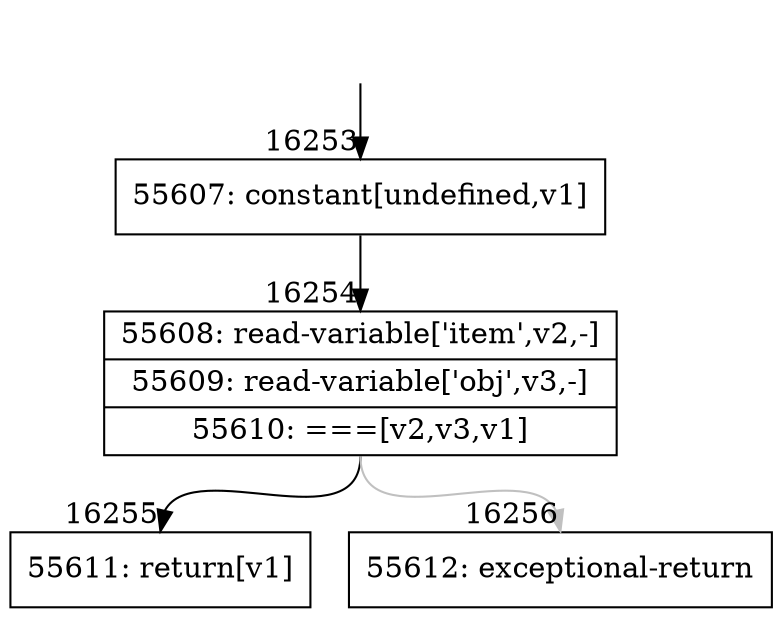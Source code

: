 digraph {
rankdir="TD"
BB_entry1383[shape=none,label=""];
BB_entry1383 -> BB16253 [tailport=s, headport=n, headlabel="    16253"]
BB16253 [shape=record label="{55607: constant[undefined,v1]}" ] 
BB16253 -> BB16254 [tailport=s, headport=n, headlabel="      16254"]
BB16254 [shape=record label="{55608: read-variable['item',v2,-]|55609: read-variable['obj',v3,-]|55610: ===[v2,v3,v1]}" ] 
BB16254 -> BB16255 [tailport=s, headport=n, headlabel="      16255"]
BB16254 -> BB16256 [tailport=s, headport=n, color=gray, headlabel="      16256"]
BB16255 [shape=record label="{55611: return[v1]}" ] 
BB16256 [shape=record label="{55612: exceptional-return}" ] 
//#$~ 30274
}
